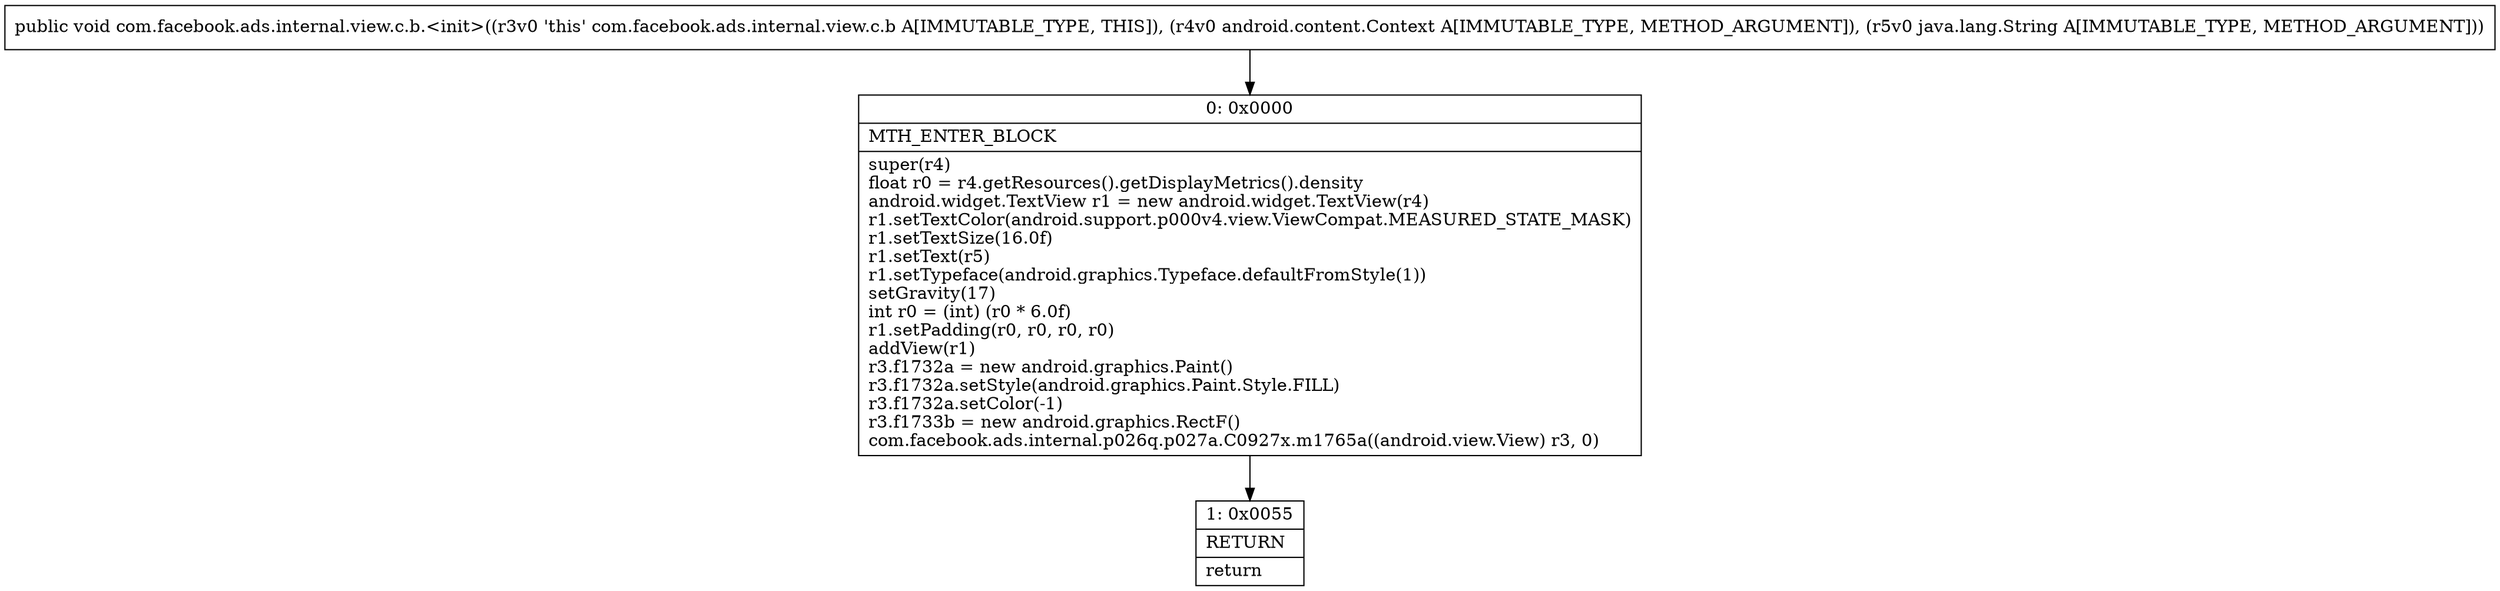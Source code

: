 digraph "CFG forcom.facebook.ads.internal.view.c.b.\<init\>(Landroid\/content\/Context;Ljava\/lang\/String;)V" {
Node_0 [shape=record,label="{0\:\ 0x0000|MTH_ENTER_BLOCK\l|super(r4)\lfloat r0 = r4.getResources().getDisplayMetrics().density\landroid.widget.TextView r1 = new android.widget.TextView(r4)\lr1.setTextColor(android.support.p000v4.view.ViewCompat.MEASURED_STATE_MASK)\lr1.setTextSize(16.0f)\lr1.setText(r5)\lr1.setTypeface(android.graphics.Typeface.defaultFromStyle(1))\lsetGravity(17)\lint r0 = (int) (r0 * 6.0f)\lr1.setPadding(r0, r0, r0, r0)\laddView(r1)\lr3.f1732a = new android.graphics.Paint()\lr3.f1732a.setStyle(android.graphics.Paint.Style.FILL)\lr3.f1732a.setColor(\-1)\lr3.f1733b = new android.graphics.RectF()\lcom.facebook.ads.internal.p026q.p027a.C0927x.m1765a((android.view.View) r3, 0)\l}"];
Node_1 [shape=record,label="{1\:\ 0x0055|RETURN\l|return\l}"];
MethodNode[shape=record,label="{public void com.facebook.ads.internal.view.c.b.\<init\>((r3v0 'this' com.facebook.ads.internal.view.c.b A[IMMUTABLE_TYPE, THIS]), (r4v0 android.content.Context A[IMMUTABLE_TYPE, METHOD_ARGUMENT]), (r5v0 java.lang.String A[IMMUTABLE_TYPE, METHOD_ARGUMENT])) }"];
MethodNode -> Node_0;
Node_0 -> Node_1;
}

